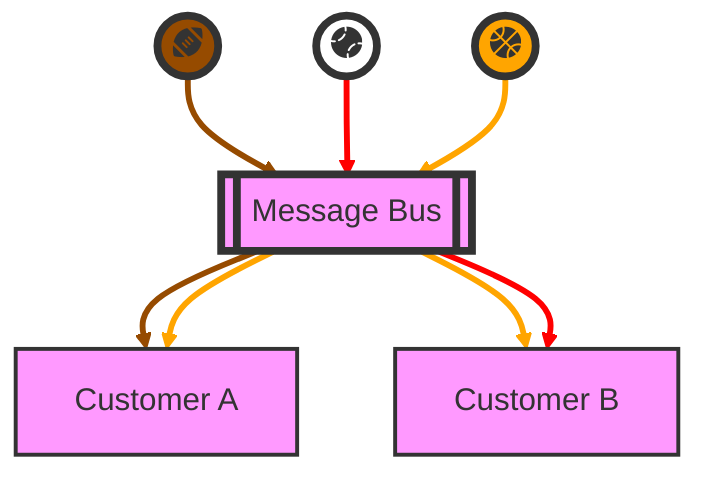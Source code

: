 graph TD
    NFL((fa:fa-football-ball)) --> MB[[Message Bus]]
    MLB((fa:fa-baseball-ball)) --> MB
    NBA((fa:fa-basketball-ball)) --> MB
    MB --> A[Customer A]
    MB --> A
    MB --> B[Customer B]
    MB --> B
    style NFL fill:#964B00,stroke:#333,stroke-width:4px
    style MLB fill:white,stroke:#333,stroke-width:4px
    style NBA fill:orange,stroke:#333,stroke-width:4px
    style MB fill:#f9f,stroke:#333,stroke-width:4px
    style A fill:#f9f,stroke:#333,stroke-width:2px
    style B fill:#f9f,stroke:#333,stroke-width:2px
    linkStyle 0,3 stroke:#964B00,stroke-width:3px;
    linkStyle 1,6 stroke:red,stroke-width:3px;
    linkStyle 2,4,5 stroke:orange,stroke-width:3px;